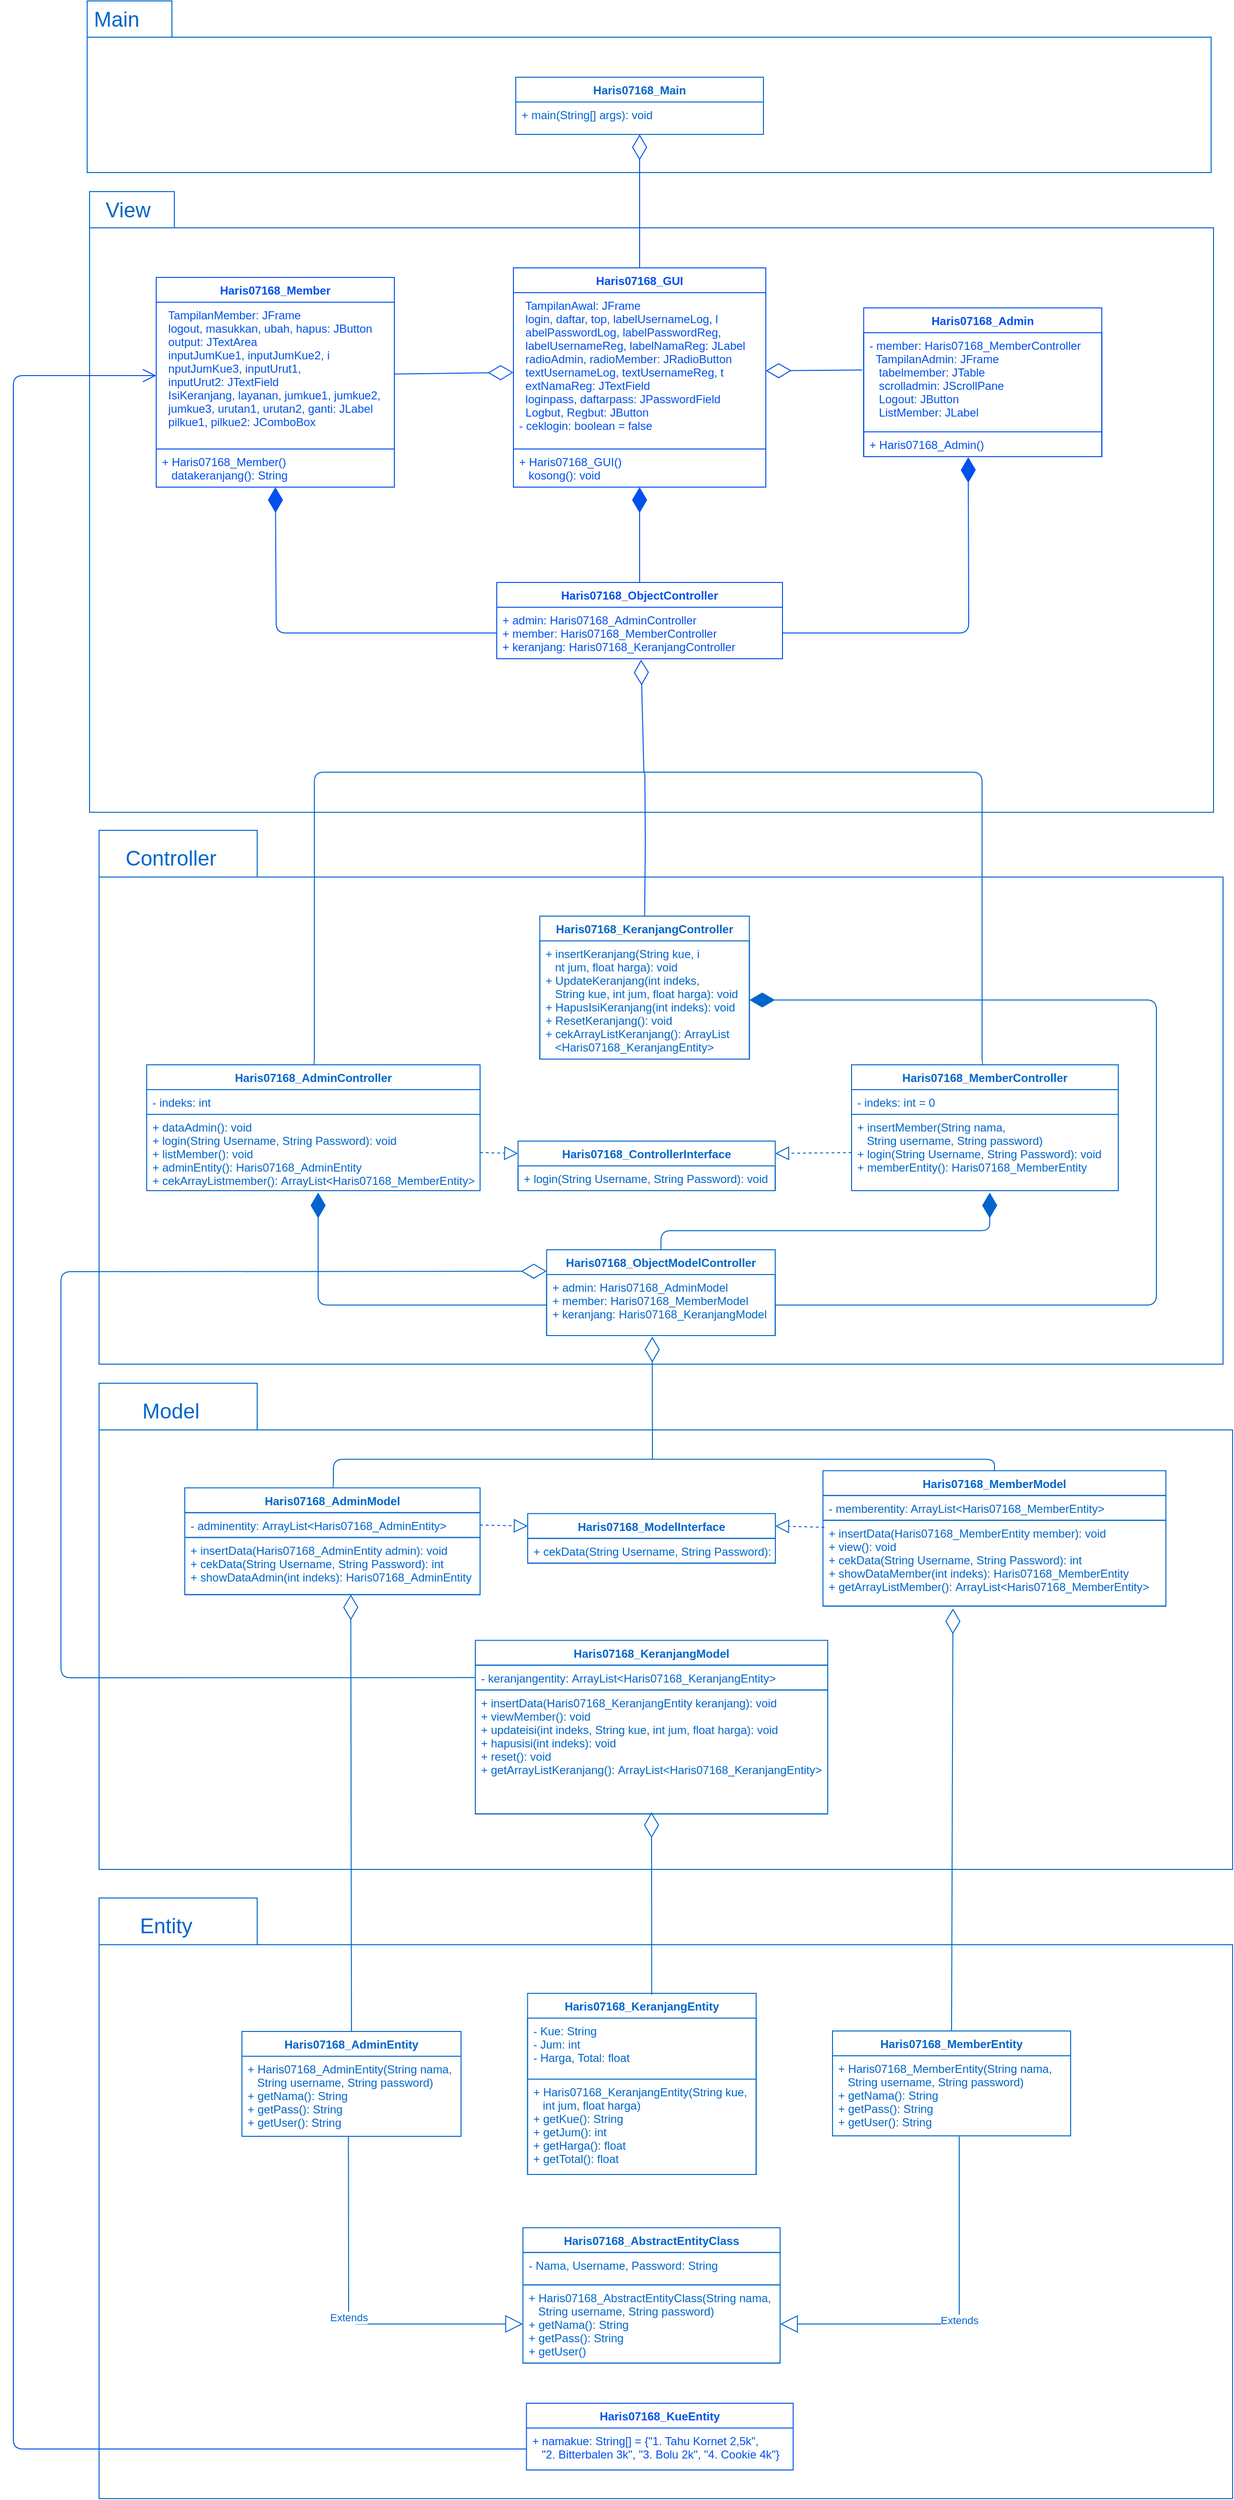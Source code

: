 <mxfile version="12.4.2" type="device" pages="1"><diagram id="IC-iePEicVHmptayjrmE" name="Page-1"><mxGraphModel dx="1443" dy="1984" grid="1" gridSize="10" guides="1" tooltips="1" connect="1" arrows="1" fold="1" page="1" pageScale="1" pageWidth="850" pageHeight="1100" math="0" shadow="0"><root><mxCell id="0"/><mxCell id="1" parent="0"/><mxCell id="M27qXlqo--GqUjTXdpkj-84" value="" style="shape=folder;fontStyle=1;spacingTop=10;tabWidth=89;tabHeight=38;tabPosition=left;html=1;strokeColor=#0066CC;fontColor=#0066CC;" vertex="1" parent="1"><mxGeometry x="400" y="-200" width="1180" height="651.14" as="geometry"/></mxCell><mxCell id="M27qXlqo--GqUjTXdpkj-151" value="Haris07168_Member" style="swimlane;fontStyle=1;align=center;verticalAlign=top;childLayout=stackLayout;horizontal=1;startSize=26;horizontalStack=0;resizeParent=1;resizeParentMax=0;resizeLast=0;collapsible=1;marginBottom=0;strokeColor=#0050EF;fontColor=#0050EF;" vertex="1" parent="1"><mxGeometry x="470" y="-110" width="250" height="220" as="geometry"/></mxCell><mxCell id="M27qXlqo--GqUjTXdpkj-152" value="  TampilanMember: JFrame&#10;  logout, masukkan, ubah, hapus: JButton&#10;  output: JTextArea&#10;  inputJumKue1, inputJumKue2, i&#10;  nputJumKue3, inputUrut1, &#10;  inputUrut2: JTextField&#10;  IsiKeranjang, layanan, jumkue1, jumkue2, &#10;  jumkue3, urutan1, urutan2, ganti: JLabel&#10;  pilkue1, pilkue2: JComboBox&#10;" style="text;strokeColor=#0050EF;fillColor=none;align=left;verticalAlign=top;spacingLeft=4;spacingRight=4;overflow=hidden;rotatable=0;points=[[0,0.5],[1,0.5]];portConstraint=eastwest;fontColor=#0050EF;" vertex="1" parent="M27qXlqo--GqUjTXdpkj-151"><mxGeometry y="26" width="250" height="154" as="geometry"/></mxCell><mxCell id="M27qXlqo--GqUjTXdpkj-154" value="+ Haris07168_Member()&#10;   datakeranjang(): String" style="text;strokeColor=#0050EF;fillColor=none;align=left;verticalAlign=top;spacingLeft=4;spacingRight=4;overflow=hidden;rotatable=0;points=[[0,0.5],[1,0.5]];portConstraint=eastwest;fontColor=#0050EF;" vertex="1" parent="M27qXlqo--GqUjTXdpkj-151"><mxGeometry y="180" width="250" height="40" as="geometry"/></mxCell><mxCell id="M27qXlqo--GqUjTXdpkj-81" value="" style="shape=folder;fontStyle=1;spacingTop=10;tabWidth=166;tabHeight=49;tabPosition=left;html=1;strokeColor=#0066CC;fontColor=#0066CC;" vertex="1" parent="1"><mxGeometry x="410" y="1590" width="1190" height="630" as="geometry"/></mxCell><mxCell id="M27qXlqo--GqUjTXdpkj-180" value="" style="shape=folder;fontStyle=1;spacingTop=10;tabWidth=89;tabHeight=38;tabPosition=left;html=1;strokeColor=#0066CC;fontColor=#0066CC;" vertex="1" parent="1"><mxGeometry x="397.5" y="-400" width="1180" height="180" as="geometry"/></mxCell><mxCell id="M27qXlqo--GqUjTXdpkj-82" value="" style="shape=folder;fontStyle=1;spacingTop=10;tabWidth=166;tabHeight=49;tabPosition=left;html=1;strokeColor=#0066CC;fontColor=#0066CC;" vertex="1" parent="1"><mxGeometry x="410" y="1050" width="1190" height="510" as="geometry"/></mxCell><mxCell id="M27qXlqo--GqUjTXdpkj-83" value="" style="shape=folder;fontStyle=1;spacingTop=10;tabWidth=166;tabHeight=49;tabPosition=left;html=1;strokeColor=#0066CC;fontColor=#0066CC;" vertex="1" parent="1"><mxGeometry x="410" y="470" width="1180" height="560" as="geometry"/></mxCell><mxCell id="M27qXlqo--GqUjTXdpkj-85" value="Haris07168_AdminController" style="swimlane;fontStyle=1;align=center;verticalAlign=top;childLayout=stackLayout;horizontal=1;startSize=26;horizontalStack=0;resizeParent=1;resizeParentMax=0;resizeLast=0;collapsible=1;marginBottom=0;strokeColor=#0066CC;fontColor=#0066CC;" vertex="1" parent="1"><mxGeometry x="460" y="716" width="350" height="132" as="geometry"/></mxCell><mxCell id="M27qXlqo--GqUjTXdpkj-86" value="- indeks: int" style="text;strokeColor=#0066CC;fillColor=none;align=left;verticalAlign=top;spacingLeft=4;spacingRight=4;overflow=hidden;rotatable=0;points=[[0,0.5],[1,0.5]];portConstraint=eastwest;fontColor=#0066CC;" vertex="1" parent="M27qXlqo--GqUjTXdpkj-85"><mxGeometry y="26" width="350" height="26" as="geometry"/></mxCell><mxCell id="M27qXlqo--GqUjTXdpkj-87" value="+ dataAdmin(): void&#10;+ login(String Username, String Password): void&#10;+ listMember(): void&#10;+ adminEntity(): Haris07168_AdminEntity&#10;+ cekArrayListmember(): ArrayList&lt;Haris07168_MemberEntity&gt;" style="text;strokeColor=#0066CC;fillColor=none;align=left;verticalAlign=top;spacingLeft=4;spacingRight=4;overflow=hidden;rotatable=0;points=[[0,0.5],[1,0.5]];portConstraint=eastwest;fontColor=#0066CC;" vertex="1" parent="M27qXlqo--GqUjTXdpkj-85"><mxGeometry y="52" width="350" height="80" as="geometry"/></mxCell><mxCell id="M27qXlqo--GqUjTXdpkj-88" value="Haris07168_ControllerInterface" style="swimlane;fontStyle=1;align=center;verticalAlign=top;childLayout=stackLayout;horizontal=1;startSize=26;horizontalStack=0;resizeParent=1;resizeParentMax=0;resizeLast=0;collapsible=1;marginBottom=0;fontColor=#0066CC;strokeColor=#0066CC;" vertex="1" parent="1"><mxGeometry x="849.86" y="796" width="270" height="52" as="geometry"/></mxCell><mxCell id="M27qXlqo--GqUjTXdpkj-89" value="+ login(String Username, String Password): void" style="text;strokeColor=#0066CC;fillColor=none;align=left;verticalAlign=top;spacingLeft=4;spacingRight=4;overflow=hidden;rotatable=0;points=[[0,0.5],[1,0.5]];portConstraint=eastwest;fontColor=#0066CC;" vertex="1" parent="M27qXlqo--GqUjTXdpkj-88"><mxGeometry y="26" width="270" height="26" as="geometry"/></mxCell><mxCell id="M27qXlqo--GqUjTXdpkj-90" value="Haris07168_KeranjangController" style="swimlane;fontStyle=1;align=center;verticalAlign=top;childLayout=stackLayout;horizontal=1;startSize=26;horizontalStack=0;resizeParent=1;resizeParentMax=0;resizeLast=0;collapsible=1;marginBottom=0;strokeColor=#0066CC;fontColor=#0066CC;" vertex="1" parent="1"><mxGeometry x="872.71" y="560" width="220" height="150" as="geometry"/></mxCell><mxCell id="M27qXlqo--GqUjTXdpkj-91" value="+ insertKeranjang(String kue, i&#10;   nt jum, float harga): void&#10;+ UpdateKeranjang(int indeks, &#10;   String kue, int jum, float harga): void&#10;+ HapusIsiKeranjang(int indeks): void&#10;+ ResetKeranjang(): void&#10;+ cekArrayListKeranjang(): ArrayList&#10;   &lt;Haris07168_KeranjangEntity&gt;" style="text;strokeColor=#0066CC;fillColor=none;align=left;verticalAlign=top;spacingLeft=4;spacingRight=4;overflow=hidden;rotatable=0;points=[[0,0.5],[1,0.5]];portConstraint=eastwest;fontColor=#0066CC;" vertex="1" parent="M27qXlqo--GqUjTXdpkj-90"><mxGeometry y="26" width="220" height="124" as="geometry"/></mxCell><mxCell id="M27qXlqo--GqUjTXdpkj-92" value="Haris07168_MemberController" style="swimlane;fontStyle=1;align=center;verticalAlign=top;childLayout=stackLayout;horizontal=1;startSize=26;horizontalStack=0;resizeParent=1;resizeParentMax=0;resizeLast=0;collapsible=1;marginBottom=0;strokeColor=#0066CC;fontColor=#0066CC;" vertex="1" parent="1"><mxGeometry x="1200" y="716" width="280" height="132" as="geometry"/></mxCell><mxCell id="M27qXlqo--GqUjTXdpkj-93" value="- indeks: int = 0" style="text;strokeColor=#0066CC;fillColor=none;align=left;verticalAlign=top;spacingLeft=4;spacingRight=4;overflow=hidden;rotatable=0;points=[[0,0.5],[1,0.5]];portConstraint=eastwest;fontColor=#0066CC;" vertex="1" parent="M27qXlqo--GqUjTXdpkj-92"><mxGeometry y="26" width="280" height="26" as="geometry"/></mxCell><mxCell id="M27qXlqo--GqUjTXdpkj-94" value="+ insertMember(String nama, &#10;   String username, String password)&#10;+ login(String Username, String Password): void&#10;+ memberEntity(): Haris07168_MemberEntity" style="text;strokeColor=#0066CC;fillColor=none;align=left;verticalAlign=top;spacingLeft=4;spacingRight=4;overflow=hidden;rotatable=0;points=[[0,0.5],[1,0.5]];portConstraint=eastwest;fontColor=#0066CC;" vertex="1" parent="M27qXlqo--GqUjTXdpkj-92"><mxGeometry y="52" width="280" height="80" as="geometry"/></mxCell><mxCell id="M27qXlqo--GqUjTXdpkj-95" value="Haris07168_ObjectModelController" style="swimlane;fontStyle=1;align=center;verticalAlign=top;childLayout=stackLayout;horizontal=1;startSize=26;horizontalStack=0;resizeParent=1;resizeParentMax=0;resizeLast=0;collapsible=1;marginBottom=0;strokeColor=#0066CC;fontColor=#0066CC;" vertex="1" parent="1"><mxGeometry x="879.86" y="910" width="240" height="90" as="geometry"/></mxCell><mxCell id="M27qXlqo--GqUjTXdpkj-96" value="+ admin: Haris07168_AdminModel&#10;+ member: Haris07168_MemberModel&#10;+ keranjang: Haris07168_KeranjangModel" style="text;strokeColor=#0066CC;fillColor=none;align=left;verticalAlign=top;spacingLeft=4;spacingRight=4;overflow=hidden;rotatable=0;points=[[0,0.5],[1,0.5]];portConstraint=eastwest;fontColor=#0066CC;" vertex="1" parent="M27qXlqo--GqUjTXdpkj-95"><mxGeometry y="26" width="240" height="64" as="geometry"/></mxCell><mxCell id="M27qXlqo--GqUjTXdpkj-97" value="Haris07168_AbstractEntityClass" style="swimlane;fontStyle=1;align=center;verticalAlign=top;childLayout=stackLayout;horizontal=1;startSize=26;horizontalStack=0;resizeParent=1;resizeParentMax=0;resizeLast=0;collapsible=1;marginBottom=0;fontColor=#0066CC;strokeColor=#0066CC;" vertex="1" parent="1"><mxGeometry x="855" y="1935.86" width="270" height="142" as="geometry"/></mxCell><mxCell id="M27qXlqo--GqUjTXdpkj-98" value="- Nama, Username, Password: String" style="text;strokeColor=#0066CC;fillColor=none;align=left;verticalAlign=top;spacingLeft=4;spacingRight=4;overflow=hidden;rotatable=0;points=[[0,0.5],[1,0.5]];portConstraint=eastwest;fontColor=#0066CC;" vertex="1" parent="M27qXlqo--GqUjTXdpkj-97"><mxGeometry y="26" width="270" height="34" as="geometry"/></mxCell><mxCell id="M27qXlqo--GqUjTXdpkj-99" value="+ Haris07168_AbstractEntityClass(String nama, &#10;   String username, String password)&#10;+ getNama(): String&#10;+ getPass(): String&#10;+ getUser()" style="text;strokeColor=#0066CC;fillColor=none;align=left;verticalAlign=top;spacingLeft=4;spacingRight=4;overflow=hidden;rotatable=0;points=[[0,0.5],[1,0.5]];portConstraint=eastwest;fontColor=#0066CC;" vertex="1" parent="M27qXlqo--GqUjTXdpkj-97"><mxGeometry y="60" width="270" height="82" as="geometry"/></mxCell><mxCell id="M27qXlqo--GqUjTXdpkj-100" value="Haris07168_AdminEntity" style="swimlane;fontStyle=1;align=center;verticalAlign=top;childLayout=stackLayout;horizontal=1;startSize=26;horizontalStack=0;resizeParent=1;resizeParentMax=0;resizeLast=0;collapsible=1;marginBottom=0;strokeColor=#0066CC;fontColor=#0066CC;" vertex="1" parent="1"><mxGeometry x="560" y="1730" width="230" height="110" as="geometry"/></mxCell><mxCell id="M27qXlqo--GqUjTXdpkj-101" value="+ Haris07168_AdminEntity(String nama, &#10;   String username, String password)&#10;+ getNama(): String&#10;+ getPass(): String&#10;+ getUser(): String" style="text;strokeColor=#0066CC;fillColor=none;align=left;verticalAlign=top;spacingLeft=4;spacingRight=4;overflow=hidden;rotatable=0;points=[[0,0.5],[1,0.5]];portConstraint=eastwest;fontColor=#0066CC;" vertex="1" parent="M27qXlqo--GqUjTXdpkj-100"><mxGeometry y="26" width="230" height="84" as="geometry"/></mxCell><mxCell id="M27qXlqo--GqUjTXdpkj-102" value="Haris07168_KeranjangEntity" style="swimlane;fontStyle=1;align=center;verticalAlign=top;childLayout=stackLayout;horizontal=1;startSize=26;horizontalStack=0;resizeParent=1;resizeParentMax=0;resizeLast=0;collapsible=1;marginBottom=0;fontColor=#0066CC;strokeColor=#0066CC;" vertex="1" parent="1"><mxGeometry x="859.86" y="1690" width="240" height="190" as="geometry"/></mxCell><mxCell id="M27qXlqo--GqUjTXdpkj-103" value="- Kue: String&#10;- Jum: int&#10;- Harga, Total: float" style="text;strokeColor=#0066CC;fillColor=none;align=left;verticalAlign=top;spacingLeft=4;spacingRight=4;overflow=hidden;rotatable=0;points=[[0,0.5],[1,0.5]];portConstraint=eastwest;fontColor=#0066CC;" vertex="1" parent="M27qXlqo--GqUjTXdpkj-102"><mxGeometry y="26" width="240" height="64" as="geometry"/></mxCell><mxCell id="M27qXlqo--GqUjTXdpkj-104" value="+ Haris07168_KeranjangEntity(String kue, &#10;   int jum, float harga)&#10;+ getKue(): String&#10;+ getJum(): int&#10;+ getHarga(): float&#10;+ getTotal(): float" style="text;strokeColor=#0066CC;fillColor=none;align=left;verticalAlign=top;spacingLeft=4;spacingRight=4;overflow=hidden;rotatable=0;points=[[0,0.5],[1,0.5]];portConstraint=eastwest;fontColor=#0066CC;" vertex="1" parent="M27qXlqo--GqUjTXdpkj-102"><mxGeometry y="90" width="240" height="100" as="geometry"/></mxCell><mxCell id="M27qXlqo--GqUjTXdpkj-105" value="Haris07168_MemberEntity" style="swimlane;fontStyle=1;align=center;verticalAlign=top;childLayout=stackLayout;horizontal=1;startSize=26;horizontalStack=0;resizeParent=1;resizeParentMax=0;resizeLast=0;collapsible=1;marginBottom=0;strokeColor=#0066CC;fontColor=#0066CC;" vertex="1" parent="1"><mxGeometry x="1180" y="1729.53" width="250" height="110" as="geometry"/></mxCell><mxCell id="M27qXlqo--GqUjTXdpkj-106" value="+ Haris07168_MemberEntity(String nama, &#10;   String username, String password)&#10;+ getNama(): String&#10;+ getPass(): String&#10;+ getUser(): String" style="text;strokeColor=#0066CC;fillColor=none;align=left;verticalAlign=top;spacingLeft=4;spacingRight=4;overflow=hidden;rotatable=0;points=[[0,0.5],[1,0.5]];portConstraint=eastwest;fontColor=#0066CC;" vertex="1" parent="M27qXlqo--GqUjTXdpkj-105"><mxGeometry y="26" width="250" height="84" as="geometry"/></mxCell><mxCell id="M27qXlqo--GqUjTXdpkj-107" value="Haris07168_AdminModel" style="swimlane;fontStyle=1;align=center;verticalAlign=top;childLayout=stackLayout;horizontal=1;startSize=26;horizontalStack=0;resizeParent=1;resizeParentMax=0;resizeLast=0;collapsible=1;marginBottom=0;fontColor=#0066CC;strokeColor=#0066CC;" vertex="1" parent="1"><mxGeometry x="500" y="1159.81" width="310" height="112" as="geometry"/></mxCell><mxCell id="M27qXlqo--GqUjTXdpkj-108" value="- adminentity: ArrayList&lt;Haris07168_AdminEntity&gt;" style="text;strokeColor=#0066CC;fillColor=none;align=left;verticalAlign=top;spacingLeft=4;spacingRight=4;overflow=hidden;rotatable=0;points=[[0,0.5],[1,0.5]];portConstraint=eastwest;fontColor=#0066CC;" vertex="1" parent="M27qXlqo--GqUjTXdpkj-107"><mxGeometry y="26" width="310" height="26" as="geometry"/></mxCell><mxCell id="M27qXlqo--GqUjTXdpkj-109" value="+ insertData(Haris07168_AdminEntity admin): void&#10;+ cekData(String Username, String Password): int&#10;+ showDataAdmin(int indeks): Haris07168_AdminEntity" style="text;strokeColor=#0066CC;fillColor=none;align=left;verticalAlign=top;spacingLeft=4;spacingRight=4;overflow=hidden;rotatable=0;points=[[0,0.5],[1,0.5]];portConstraint=eastwest;fontColor=#0066CC;" vertex="1" parent="M27qXlqo--GqUjTXdpkj-107"><mxGeometry y="52" width="310" height="60" as="geometry"/></mxCell><mxCell id="M27qXlqo--GqUjTXdpkj-110" value="Haris07168_KeranjangModel" style="swimlane;fontStyle=1;align=center;verticalAlign=top;childLayout=stackLayout;horizontal=1;startSize=26;horizontalStack=0;resizeParent=1;resizeParentMax=0;resizeLast=0;collapsible=1;marginBottom=0;strokeColor=#0066CC;fontColor=#0066CC;" vertex="1" parent="1"><mxGeometry x="805" y="1319.81" width="370" height="182" as="geometry"/></mxCell><mxCell id="M27qXlqo--GqUjTXdpkj-111" value="- keranjangentity: ArrayList&lt;Haris07168_KeranjangEntity&gt;" style="text;strokeColor=#0066CC;fillColor=none;align=left;verticalAlign=top;spacingLeft=4;spacingRight=4;overflow=hidden;rotatable=0;points=[[0,0.5],[1,0.5]];portConstraint=eastwest;fontColor=#0066CC;" vertex="1" parent="M27qXlqo--GqUjTXdpkj-110"><mxGeometry y="26" width="370" height="26" as="geometry"/></mxCell><mxCell id="M27qXlqo--GqUjTXdpkj-112" value="+ insertData(Haris07168_KeranjangEntity keranjang): void&#10;+ viewMember(): void&#10;+ updateisi(int indeks, String kue, int jum, float harga): void&#10;+ hapusisi(int indeks): void&#10;+ reset(): void&#10;+ getArrayListKeranjang(): ArrayList&lt;Haris07168_KeranjangEntity&gt;" style="text;strokeColor=#0066CC;fillColor=none;align=left;verticalAlign=top;spacingLeft=4;spacingRight=4;overflow=hidden;rotatable=0;points=[[0,0.5],[1,0.5]];portConstraint=eastwest;fontColor=#0066CC;" vertex="1" parent="M27qXlqo--GqUjTXdpkj-110"><mxGeometry y="52" width="370" height="130" as="geometry"/></mxCell><mxCell id="M27qXlqo--GqUjTXdpkj-113" value="Haris07168_MemberModel" style="swimlane;fontStyle=1;align=center;verticalAlign=top;childLayout=stackLayout;horizontal=1;startSize=26;horizontalStack=0;resizeParent=1;resizeParentMax=0;resizeLast=0;collapsible=1;marginBottom=0;fontColor=#0066CC;strokeColor=#0066CC;" vertex="1" parent="1"><mxGeometry x="1170" y="1141.81" width="360" height="142" as="geometry"/></mxCell><mxCell id="M27qXlqo--GqUjTXdpkj-114" value="- memberentity: ArrayList&lt;Haris07168_MemberEntity&gt;" style="text;strokeColor=#0066CC;fillColor=none;align=left;verticalAlign=top;spacingLeft=4;spacingRight=4;overflow=hidden;rotatable=0;points=[[0,0.5],[1,0.5]];portConstraint=eastwest;fontColor=#0066CC;" vertex="1" parent="M27qXlqo--GqUjTXdpkj-113"><mxGeometry y="26" width="360" height="26" as="geometry"/></mxCell><mxCell id="M27qXlqo--GqUjTXdpkj-115" value="+ insertData(Haris07168_MemberEntity member): void&#10;+ view(): void&#10;+ cekData(String Username, String Password): int&#10;+ showDataMember(int indeks): Haris07168_MemberEntity&#10;+ getArrayListMember(): ArrayList&lt;Haris07168_MemberEntity&gt;&#10;" style="text;strokeColor=#0066CC;fillColor=none;align=left;verticalAlign=top;spacingLeft=4;spacingRight=4;overflow=hidden;rotatable=0;points=[[0,0.5],[1,0.5]];portConstraint=eastwest;fontColor=#0066CC;" vertex="1" parent="M27qXlqo--GqUjTXdpkj-113"><mxGeometry y="52" width="360" height="90" as="geometry"/></mxCell><mxCell id="M27qXlqo--GqUjTXdpkj-116" value="Haris07168_ModelInterface" style="swimlane;fontStyle=1;align=center;verticalAlign=top;childLayout=stackLayout;horizontal=1;startSize=26;horizontalStack=0;resizeParent=1;resizeParentMax=0;resizeLast=0;collapsible=1;marginBottom=0;fontColor=#0066CC;strokeColor=#0066CC;" vertex="1" parent="1"><mxGeometry x="860" y="1186.81" width="260" height="52" as="geometry"/></mxCell><mxCell id="M27qXlqo--GqUjTXdpkj-117" value="+ cekData(String Username, String Password): int" style="text;strokeColor=#0066CC;fillColor=none;align=left;verticalAlign=top;spacingLeft=4;spacingRight=4;overflow=hidden;rotatable=0;points=[[0,0.5],[1,0.5]];portConstraint=eastwest;fontColor=#0066CC;" vertex="1" parent="M27qXlqo--GqUjTXdpkj-116"><mxGeometry y="26" width="260" height="26" as="geometry"/></mxCell><mxCell id="M27qXlqo--GqUjTXdpkj-118" value="Haris07168_Main" style="swimlane;fontStyle=1;align=center;verticalAlign=top;childLayout=stackLayout;horizontal=1;startSize=26;horizontalStack=0;resizeParent=1;resizeParentMax=0;resizeLast=0;collapsible=1;marginBottom=0;strokeColor=#0066CC;fontColor=#0066CC;" vertex="1" parent="1"><mxGeometry x="847.5" y="-320" width="260" height="60" as="geometry"/></mxCell><mxCell id="M27qXlqo--GqUjTXdpkj-120" value="+ main(String[] args): void&#10;" style="text;strokeColor=#0066CC;fillColor=none;align=left;verticalAlign=top;spacingLeft=4;spacingRight=4;overflow=hidden;rotatable=0;points=[[0,0.5],[1,0.5]];portConstraint=eastwest;fontColor=#0066CC;" vertex="1" parent="M27qXlqo--GqUjTXdpkj-118"><mxGeometry y="26" width="260" height="34" as="geometry"/></mxCell><mxCell id="M27qXlqo--GqUjTXdpkj-121" value="" style="endArrow=block;dashed=1;endFill=0;endSize=12;html=1;fontColor=#0066CC;strokeColor=#0066CC;exitX=1;exitY=0.5;exitDx=0;exitDy=0;entryX=0;entryY=0.25;entryDx=0;entryDy=0;" edge="1" parent="1" source="M27qXlqo--GqUjTXdpkj-87" target="M27qXlqo--GqUjTXdpkj-88"><mxGeometry width="160" relative="1" as="geometry"><mxPoint x="610" y="518.57" as="sourcePoint"/><mxPoint x="780" y="528" as="targetPoint"/></mxGeometry></mxCell><mxCell id="M27qXlqo--GqUjTXdpkj-122" value="" style="endArrow=block;dashed=1;endFill=0;endSize=12;html=1;strokeColor=#0066CC;fontColor=#0066CC;exitX=0;exitY=0.5;exitDx=0;exitDy=0;entryX=1;entryY=0.25;entryDx=0;entryDy=0;" edge="1" parent="1" source="M27qXlqo--GqUjTXdpkj-94" target="M27qXlqo--GqUjTXdpkj-88"><mxGeometry width="160" relative="1" as="geometry"><mxPoint x="920" y="1160" as="sourcePoint"/><mxPoint x="930" y="1060" as="targetPoint"/></mxGeometry></mxCell><mxCell id="M27qXlqo--GqUjTXdpkj-126" value="" style="endArrow=block;dashed=1;endFill=0;endSize=12;html=1;strokeColor=#0066CC;fontColor=#0066CC;exitX=1;exitY=0.5;exitDx=0;exitDy=0;entryX=0;entryY=0.25;entryDx=0;entryDy=0;" edge="1" parent="1" source="M27qXlqo--GqUjTXdpkj-108" target="M27qXlqo--GqUjTXdpkj-116"><mxGeometry width="160" relative="1" as="geometry"><mxPoint x="600" y="1279.81" as="sourcePoint"/><mxPoint x="600" y="1409.81" as="targetPoint"/><Array as="points"/></mxGeometry></mxCell><mxCell id="M27qXlqo--GqUjTXdpkj-127" value="" style="endArrow=block;dashed=1;endFill=0;endSize=12;html=1;strokeColor=#0066CC;fontColor=#0066CC;exitX=0.004;exitY=0.081;exitDx=0;exitDy=0;exitPerimeter=0;" edge="1" parent="1" source="M27qXlqo--GqUjTXdpkj-115"><mxGeometry width="160" relative="1" as="geometry"><mxPoint x="1179.86" y="1199.81" as="sourcePoint"/><mxPoint x="1119.86" y="1199.81" as="targetPoint"/></mxGeometry></mxCell><mxCell id="M27qXlqo--GqUjTXdpkj-128" value="" style="endArrow=none;html=1;edgeStyle=orthogonalEdgeStyle;strokeColor=#0066CC;fontColor=#0066CC;exitX=0.5;exitY=0;exitDx=0;exitDy=0;entryX=0.5;entryY=0;entryDx=0;entryDy=0;" edge="1" parent="1" source="M27qXlqo--GqUjTXdpkj-107" target="M27qXlqo--GqUjTXdpkj-113"><mxGeometry relative="1" as="geometry"><mxPoint x="660" y="1099.81" as="sourcePoint"/><mxPoint x="1059.86" y="1109.81" as="targetPoint"/><Array as="points"><mxPoint x="656" y="1129.81"/><mxPoint x="1350" y="1129.81"/></Array></mxGeometry></mxCell><mxCell id="M27qXlqo--GqUjTXdpkj-129" value="" style="endArrow=diamondThin;endFill=0;endSize=24;html=1;strokeColor=#0066CC;fontColor=#0066CC;entryX=0.462;entryY=1.02;entryDx=0;entryDy=0;entryPerimeter=0;" edge="1" parent="1" target="M27qXlqo--GqUjTXdpkj-96"><mxGeometry width="160" relative="1" as="geometry"><mxPoint x="991" y="1130" as="sourcePoint"/><mxPoint x="989.29" y="1010" as="targetPoint"/></mxGeometry></mxCell><mxCell id="M27qXlqo--GqUjTXdpkj-130" value="" style="endArrow=diamondThin;endFill=0;endSize=24;html=1;strokeColor=#0066CC;fontColor=#0066CC;exitX=0;exitY=0.5;exitDx=0;exitDy=0;entryX=0;entryY=0.25;entryDx=0;entryDy=0;" edge="1" parent="1" source="M27qXlqo--GqUjTXdpkj-111" target="M27qXlqo--GqUjTXdpkj-95"><mxGeometry width="160" relative="1" as="geometry"><mxPoint x="750" y="1330.29" as="sourcePoint"/><mxPoint x="620" y="1330.29" as="targetPoint"/><Array as="points"><mxPoint x="370" y="1359"/><mxPoint x="370" y="933"/></Array></mxGeometry></mxCell><mxCell id="M27qXlqo--GqUjTXdpkj-131" value="" style="endArrow=diamondThin;endFill=0;endSize=24;html=1;strokeColor=#0066CC;fontColor=#0066CC;exitX=0.543;exitY=0.008;exitDx=0;exitDy=0;exitPerimeter=0;" edge="1" parent="1" source="M27qXlqo--GqUjTXdpkj-102"><mxGeometry width="160" relative="1" as="geometry"><mxPoint x="999.15" y="1552.14" as="sourcePoint"/><mxPoint x="990" y="1500" as="targetPoint"/></mxGeometry></mxCell><mxCell id="M27qXlqo--GqUjTXdpkj-132" value="Extends" style="endArrow=block;endSize=16;endFill=0;html=1;strokeColor=#0066CC;fontColor=#0066CC;entryX=0;entryY=0.5;entryDx=0;entryDy=0;exitX=0.486;exitY=1;exitDx=0;exitDy=0;exitPerimeter=0;" edge="1" parent="1" source="M27qXlqo--GqUjTXdpkj-101" target="M27qXlqo--GqUjTXdpkj-99"><mxGeometry width="160" relative="1" as="geometry"><mxPoint x="645" y="2015.86" as="sourcePoint"/><mxPoint x="805" y="2015.86" as="targetPoint"/><Array as="points"><mxPoint x="672" y="2036.86"/></Array></mxGeometry></mxCell><mxCell id="M27qXlqo--GqUjTXdpkj-133" value="Extends" style="endArrow=block;endSize=16;endFill=0;html=1;strokeColor=#0066CC;fontColor=#0066CC;entryX=1;entryY=0.5;entryDx=0;entryDy=0;exitX=0.532;exitY=1.008;exitDx=0;exitDy=0;exitPerimeter=0;" edge="1" parent="1" source="M27qXlqo--GqUjTXdpkj-106" target="M27qXlqo--GqUjTXdpkj-99"><mxGeometry width="160" relative="1" as="geometry"><mxPoint x="1252" y="2025.86" as="sourcePoint"/><mxPoint x="1412" y="2025.86" as="targetPoint"/><Array as="points"><mxPoint x="1313" y="2036.86"/></Array></mxGeometry></mxCell><mxCell id="M27qXlqo--GqUjTXdpkj-134" value="" style="endArrow=diamondThin;endFill=0;endSize=24;html=1;strokeColor=#0066CC;fontColor=#0066CC;exitX=0.5;exitY=0;exitDx=0;exitDy=0;entryX=0.562;entryY=0.998;entryDx=0;entryDy=0;entryPerimeter=0;" edge="1" parent="1" source="M27qXlqo--GqUjTXdpkj-100" target="M27qXlqo--GqUjTXdpkj-109"><mxGeometry width="160" relative="1" as="geometry"><mxPoint x="654.17" y="1580" as="sourcePoint"/><mxPoint x="654.17" y="1280" as="targetPoint"/></mxGeometry></mxCell><mxCell id="M27qXlqo--GqUjTXdpkj-135" value="" style="endArrow=diamondThin;endFill=0;endSize=24;html=1;strokeColor=#0066CC;fontColor=#0066CC;exitX=0.5;exitY=0;exitDx=0;exitDy=0;entryX=0.379;entryY=1.028;entryDx=0;entryDy=0;entryPerimeter=0;" edge="1" parent="1" source="M27qXlqo--GqUjTXdpkj-105" target="M27qXlqo--GqUjTXdpkj-115"><mxGeometry width="160" relative="1" as="geometry"><mxPoint x="1339.95" y="1606.26" as="sourcePoint"/><mxPoint x="1339.17" y="1234.14" as="targetPoint"/></mxGeometry></mxCell><mxCell id="M27qXlqo--GqUjTXdpkj-136" value="&lt;font style=&quot;font-size: 22px&quot;&gt;Main&lt;/font&gt;" style="text;html=1;align=center;verticalAlign=middle;resizable=0;points=[];;autosize=1;fontColor=#0066CC;" vertex="1" parent="1"><mxGeometry x="397.5" y="-390" width="60" height="20" as="geometry"/></mxCell><mxCell id="M27qXlqo--GqUjTXdpkj-137" value="&lt;font style=&quot;font-size: 22px&quot;&gt;Controller&lt;/font&gt;" style="text;html=1;align=center;verticalAlign=middle;resizable=0;points=[];;autosize=1;fontColor=#0066CC;" vertex="1" parent="1"><mxGeometry x="430" y="490" width="110" height="20" as="geometry"/></mxCell><mxCell id="M27qXlqo--GqUjTXdpkj-138" value="&lt;font style=&quot;font-size: 22px&quot;&gt;Model&lt;/font&gt;" style="text;html=1;align=center;verticalAlign=middle;resizable=0;points=[];;autosize=1;fontColor=#0066CC;" vertex="1" parent="1"><mxGeometry x="445" y="1070" width="80" height="20" as="geometry"/></mxCell><mxCell id="M27qXlqo--GqUjTXdpkj-139" value="&lt;font style=&quot;font-size: 22px&quot;&gt;Entity&lt;/font&gt;" style="text;html=1;align=center;verticalAlign=middle;resizable=0;points=[];;autosize=1;fontColor=#0066CC;" vertex="1" parent="1"><mxGeometry x="445" y="1610" width="70" height="20" as="geometry"/></mxCell><mxCell id="M27qXlqo--GqUjTXdpkj-140" value="" style="endArrow=diamondThin;endFill=1;endSize=24;html=1;strokeColor=#0066CC;fontColor=#0066CC;exitX=0;exitY=0.5;exitDx=0;exitDy=0;" edge="1" parent="1" source="M27qXlqo--GqUjTXdpkj-96"><mxGeometry width="160" relative="1" as="geometry"><mxPoint x="740" y="1000" as="sourcePoint"/><mxPoint x="640" y="850" as="targetPoint"/><Array as="points"><mxPoint x="640" y="968"/></Array></mxGeometry></mxCell><mxCell id="M27qXlqo--GqUjTXdpkj-141" value="" style="endArrow=diamondThin;endFill=1;endSize=24;html=1;strokeColor=#0066CC;fontColor=#0066CC;exitX=0.5;exitY=0;exitDx=0;exitDy=0;entryX=0.518;entryY=1.025;entryDx=0;entryDy=0;entryPerimeter=0;" edge="1" parent="1" source="M27qXlqo--GqUjTXdpkj-95" target="M27qXlqo--GqUjTXdpkj-94"><mxGeometry width="160" relative="1" as="geometry"><mxPoint x="1010" y="880" as="sourcePoint"/><mxPoint x="1170" y="880" as="targetPoint"/><Array as="points"><mxPoint x="1000" y="890"/><mxPoint x="1345" y="890"/></Array></mxGeometry></mxCell><mxCell id="M27qXlqo--GqUjTXdpkj-142" value="" style="endArrow=diamondThin;endFill=1;endSize=24;html=1;strokeColor=#0066CC;fontColor=#0066CC;exitX=1;exitY=0.5;exitDx=0;exitDy=0;entryX=1;entryY=0.5;entryDx=0;entryDy=0;" edge="1" parent="1" source="M27qXlqo--GqUjTXdpkj-96" target="M27qXlqo--GqUjTXdpkj-91"><mxGeometry width="160" relative="1" as="geometry"><mxPoint x="1140" y="950" as="sourcePoint"/><mxPoint x="1300" y="950" as="targetPoint"/><Array as="points"><mxPoint x="1520" y="968"/><mxPoint x="1520" y="648"/></Array></mxGeometry></mxCell><mxCell id="M27qXlqo--GqUjTXdpkj-143" value="Haris07168_GUI" style="swimlane;fontStyle=1;align=center;verticalAlign=top;childLayout=stackLayout;horizontal=1;startSize=26;horizontalStack=0;resizeParent=1;resizeParentMax=0;resizeLast=0;collapsible=1;marginBottom=0;strokeColor=#0050EF;fontColor=#0050EF;" vertex="1" parent="1"><mxGeometry x="845" y="-120" width="265" height="230" as="geometry"/></mxCell><mxCell id="M27qXlqo--GqUjTXdpkj-144" value="  TampilanAwal: JFrame&#10;  login, daftar, top, labelUsernameLog, l&#10;  abelPasswordLog, labelPasswordReg, &#10;  labelUsernameReg, labelNamaReg: JLabel&#10;  radioAdmin, radioMember: JRadioButton&#10;  textUsernameLog, textUsernameReg, t&#10;  extNamaReg: JTextField&#10;  loginpass, daftarpass: JPasswordField&#10;  Logbut, Regbut: JButton&#10;- ceklogin: boolean = false " style="text;strokeColor=#0050EF;fillColor=none;align=left;verticalAlign=top;spacingLeft=4;spacingRight=4;overflow=hidden;rotatable=0;points=[[0,0.5],[1,0.5]];portConstraint=eastwest;fontColor=#0050EF;" vertex="1" parent="M27qXlqo--GqUjTXdpkj-143"><mxGeometry y="26" width="265" height="164" as="geometry"/></mxCell><mxCell id="M27qXlqo--GqUjTXdpkj-146" value="+ Haris07168_GUI()&#10;   kosong(): void" style="text;strokeColor=#0050EF;fillColor=none;align=left;verticalAlign=top;spacingLeft=4;spacingRight=4;overflow=hidden;rotatable=0;points=[[0,0.5],[1,0.5]];portConstraint=eastwest;fontColor=#0050EF;" vertex="1" parent="M27qXlqo--GqUjTXdpkj-143"><mxGeometry y="190" width="265" height="40" as="geometry"/></mxCell><mxCell id="M27qXlqo--GqUjTXdpkj-147" value="Haris07168_Admin" style="swimlane;fontStyle=1;align=center;verticalAlign=top;childLayout=stackLayout;horizontal=1;startSize=26;horizontalStack=0;resizeParent=1;resizeParentMax=0;resizeLast=0;collapsible=1;marginBottom=0;strokeColor=#0050EF;fontColor=#0050EF;" vertex="1" parent="1"><mxGeometry x="1212.71" y="-78" width="250" height="156" as="geometry"/></mxCell><mxCell id="M27qXlqo--GqUjTXdpkj-148" value="- member: Haris07168_MemberController&#10;  TampilanAdmin: JFrame&#10;   tabelmember: JTable&#10;   scrolladmin: JScrollPane&#10;   Logout: JButton&#10;   ListMember: JLabel" style="text;strokeColor=#0050EF;fillColor=none;align=left;verticalAlign=top;spacingLeft=4;spacingRight=4;overflow=hidden;rotatable=0;points=[[0,0.5],[1,0.5]];portConstraint=eastwest;fontColor=#0050EF;" vertex="1" parent="M27qXlqo--GqUjTXdpkj-147"><mxGeometry y="26" width="250" height="104" as="geometry"/></mxCell><mxCell id="M27qXlqo--GqUjTXdpkj-150" value="+ Haris07168_Admin()" style="text;strokeColor=#0050EF;fillColor=none;align=left;verticalAlign=top;spacingLeft=4;spacingRight=4;overflow=hidden;rotatable=0;points=[[0,0.5],[1,0.5]];portConstraint=eastwest;fontColor=#0050EF;" vertex="1" parent="M27qXlqo--GqUjTXdpkj-147"><mxGeometry y="130" width="250" height="26" as="geometry"/></mxCell><mxCell id="M27qXlqo--GqUjTXdpkj-155" value="Haris07168_ObjectController" style="swimlane;fontStyle=1;align=center;verticalAlign=top;childLayout=stackLayout;horizontal=1;startSize=26;horizontalStack=0;resizeParent=1;resizeParentMax=0;resizeLast=0;collapsible=1;marginBottom=0;strokeColor=#0050EF;fontColor=#0050EF;" vertex="1" parent="1"><mxGeometry x="827.5" y="210" width="300" height="80" as="geometry"/></mxCell><mxCell id="M27qXlqo--GqUjTXdpkj-156" value="+ admin: Haris07168_AdminController&#10;+ member: Haris07168_MemberController&#10;+ keranjang: Haris07168_KeranjangController" style="text;strokeColor=#0050EF;fillColor=none;align=left;verticalAlign=top;spacingLeft=4;spacingRight=4;overflow=hidden;rotatable=0;points=[[0,0.5],[1,0.5]];portConstraint=eastwest;fontColor=#0050EF;" vertex="1" parent="M27qXlqo--GqUjTXdpkj-155"><mxGeometry y="26" width="300" height="54" as="geometry"/></mxCell><mxCell id="M27qXlqo--GqUjTXdpkj-159" value="Haris07168_KueEntity" style="swimlane;fontStyle=1;align=center;verticalAlign=top;childLayout=stackLayout;horizontal=1;startSize=26;horizontalStack=0;resizeParent=1;resizeParentMax=0;resizeLast=0;collapsible=1;marginBottom=0;strokeColor=#0050EF;fontColor=#0050EF;" vertex="1" parent="1"><mxGeometry x="858.71" y="2120" width="280" height="70" as="geometry"/></mxCell><mxCell id="M27qXlqo--GqUjTXdpkj-160" value="+ namakue: String[] = {&quot;1. Tahu Kornet 2,5k&quot;, &#10;   &quot;2. Bitterbalen 3k&quot;, &quot;3. Bolu 2k&quot;, &quot;4. Cookie 4k&quot;}" style="text;strokeColor=none;fillColor=none;align=left;verticalAlign=top;spacingLeft=4;spacingRight=4;overflow=hidden;rotatable=0;points=[[0,0.5],[1,0.5]];portConstraint=eastwest;fontColor=#0050EF;" vertex="1" parent="M27qXlqo--GqUjTXdpkj-159"><mxGeometry y="26" width="280" height="44" as="geometry"/></mxCell><mxCell id="M27qXlqo--GqUjTXdpkj-163" value="" style="endArrow=diamondThin;endFill=1;endSize=24;html=1;fontColor=#0050EF;strokeColor=#0050EF;exitX=1;exitY=0.5;exitDx=0;exitDy=0;entryX=0.49;entryY=1.022;entryDx=0;entryDy=0;entryPerimeter=0;" edge="1" parent="1" source="M27qXlqo--GqUjTXdpkj-156"><mxGeometry width="160" relative="1" as="geometry"><mxPoint x="1140" y="249.29" as="sourcePoint"/><mxPoint x="1322.5" y="78.572" as="targetPoint"/><Array as="points"><mxPoint x="1323" y="263"/></Array></mxGeometry></mxCell><mxCell id="M27qXlqo--GqUjTXdpkj-164" value="" style="endArrow=diamondThin;endFill=1;endSize=24;html=1;fontColor=#0050EF;strokeColor=#0050EF;exitX=0;exitY=0.5;exitDx=0;exitDy=0;" edge="1" parent="1" source="M27qXlqo--GqUjTXdpkj-156" target="M27qXlqo--GqUjTXdpkj-154"><mxGeometry width="160" relative="1" as="geometry"><mxPoint x="750" y="260" as="sourcePoint"/><mxPoint x="580" y="260" as="targetPoint"/><Array as="points"><mxPoint x="596" y="263"/></Array></mxGeometry></mxCell><mxCell id="M27qXlqo--GqUjTXdpkj-165" value="" style="endArrow=diamondThin;endFill=1;endSize=24;html=1;fontColor=#0050EF;strokeColor=#0050EF;exitX=0.5;exitY=0;exitDx=0;exitDy=0;" edge="1" parent="1" source="M27qXlqo--GqUjTXdpkj-155" target="M27qXlqo--GqUjTXdpkj-146"><mxGeometry width="160" relative="1" as="geometry"><mxPoint x="976.79" y="170" as="sourcePoint"/><mxPoint x="976.79" y="110" as="targetPoint"/></mxGeometry></mxCell><mxCell id="M27qXlqo--GqUjTXdpkj-169" value="" style="endArrow=none;html=1;edgeStyle=orthogonalEdgeStyle;strokeColor=#0066CC;fontColor=#0066CC;exitX=0.5;exitY=0;exitDx=0;exitDy=0;entryX=0.5;entryY=0;entryDx=0;entryDy=0;" edge="1" parent="1" source="M27qXlqo--GqUjTXdpkj-85" target="M27qXlqo--GqUjTXdpkj-92"><mxGeometry relative="1" as="geometry"><mxPoint x="642.861" y="439.996" as="sourcePoint"/><mxPoint x="1337.147" y="421.424" as="targetPoint"/><Array as="points"><mxPoint x="636" y="409"/><mxPoint x="1337" y="409"/><mxPoint x="1337" y="716"/></Array></mxGeometry></mxCell><mxCell id="M27qXlqo--GqUjTXdpkj-173" value="" style="endArrow=none;html=1;edgeStyle=orthogonalEdgeStyle;strokeColor=#0050EF;fontColor=#0050EF;entryX=0.5;entryY=0;entryDx=0;entryDy=0;" edge="1" parent="1" target="M27qXlqo--GqUjTXdpkj-90"><mxGeometry relative="1" as="geometry"><mxPoint x="983" y="410" as="sourcePoint"/><mxPoint x="984.15" y="540" as="targetPoint"/></mxGeometry></mxCell><mxCell id="M27qXlqo--GqUjTXdpkj-176" value="" style="endArrow=diamondThin;endFill=0;endSize=24;html=1;strokeColor=#0050EF;fontColor=#0050EF;" edge="1" parent="1"><mxGeometry width="160" relative="1" as="geometry"><mxPoint x="982" y="410" as="sourcePoint"/><mxPoint x="979" y="291" as="targetPoint"/></mxGeometry></mxCell><mxCell id="M27qXlqo--GqUjTXdpkj-177" value="" style="endArrow=diamondThin;endFill=0;endSize=24;html=1;strokeColor=#0050EF;fontColor=#0050EF;" edge="1" parent="1" source="M27qXlqo--GqUjTXdpkj-152" target="M27qXlqo--GqUjTXdpkj-144"><mxGeometry width="160" relative="1" as="geometry"><mxPoint x="685" y="-10" as="sourcePoint"/><mxPoint x="846" y="-12" as="targetPoint"/></mxGeometry></mxCell><mxCell id="M27qXlqo--GqUjTXdpkj-178" value="" style="endArrow=diamondThin;endFill=0;endSize=24;html=1;strokeColor=#0050EF;fontColor=#0050EF;entryX=1;entryY=0.5;entryDx=0;entryDy=0;exitX=-0.006;exitY=0.376;exitDx=0;exitDy=0;exitPerimeter=0;" edge="1" parent="1" source="M27qXlqo--GqUjTXdpkj-148" target="M27qXlqo--GqUjTXdpkj-144"><mxGeometry width="160" relative="1" as="geometry"><mxPoint x="1212.71" y="-4.184" as="sourcePoint"/><mxPoint x="1070.21" y="-5.82" as="targetPoint"/></mxGeometry></mxCell><mxCell id="M27qXlqo--GqUjTXdpkj-179" value="" style="endArrow=open;endFill=1;endSize=12;html=1;strokeColor=#0050EF;fontColor=#0050EF;exitX=0;exitY=0.5;exitDx=0;exitDy=0;entryX=0;entryY=0.5;entryDx=0;entryDy=0;" edge="1" parent="1" source="M27qXlqo--GqUjTXdpkj-160" target="M27qXlqo--GqUjTXdpkj-152"><mxGeometry width="160" relative="1" as="geometry"><mxPoint x="610" y="2154.29" as="sourcePoint"/><mxPoint x="770" y="2154.29" as="targetPoint"/><Array as="points"><mxPoint x="320" y="2168"/><mxPoint x="320" y="-7"/></Array></mxGeometry></mxCell><mxCell id="M27qXlqo--GqUjTXdpkj-186" value="&lt;font style=&quot;font-size: 22px&quot;&gt;View&lt;/font&gt;" style="text;html=1;align=center;verticalAlign=middle;resizable=0;points=[];;autosize=1;fontColor=#0066CC;" vertex="1" parent="1"><mxGeometry x="410" y="-190" width="60" height="20" as="geometry"/></mxCell><mxCell id="M27qXlqo--GqUjTXdpkj-187" value="" style="endArrow=diamondThin;endFill=0;endSize=24;html=1;strokeColor=#0050EF;fontColor=#0050EF;exitX=0.5;exitY=0;exitDx=0;exitDy=0;" edge="1" parent="1" source="M27qXlqo--GqUjTXdpkj-143" target="M27qXlqo--GqUjTXdpkj-120"><mxGeometry width="160" relative="1" as="geometry"><mxPoint x="960" y="-167.71" as="sourcePoint"/><mxPoint x="960" y="-267.71" as="targetPoint"/></mxGeometry></mxCell></root></mxGraphModel></diagram></mxfile>